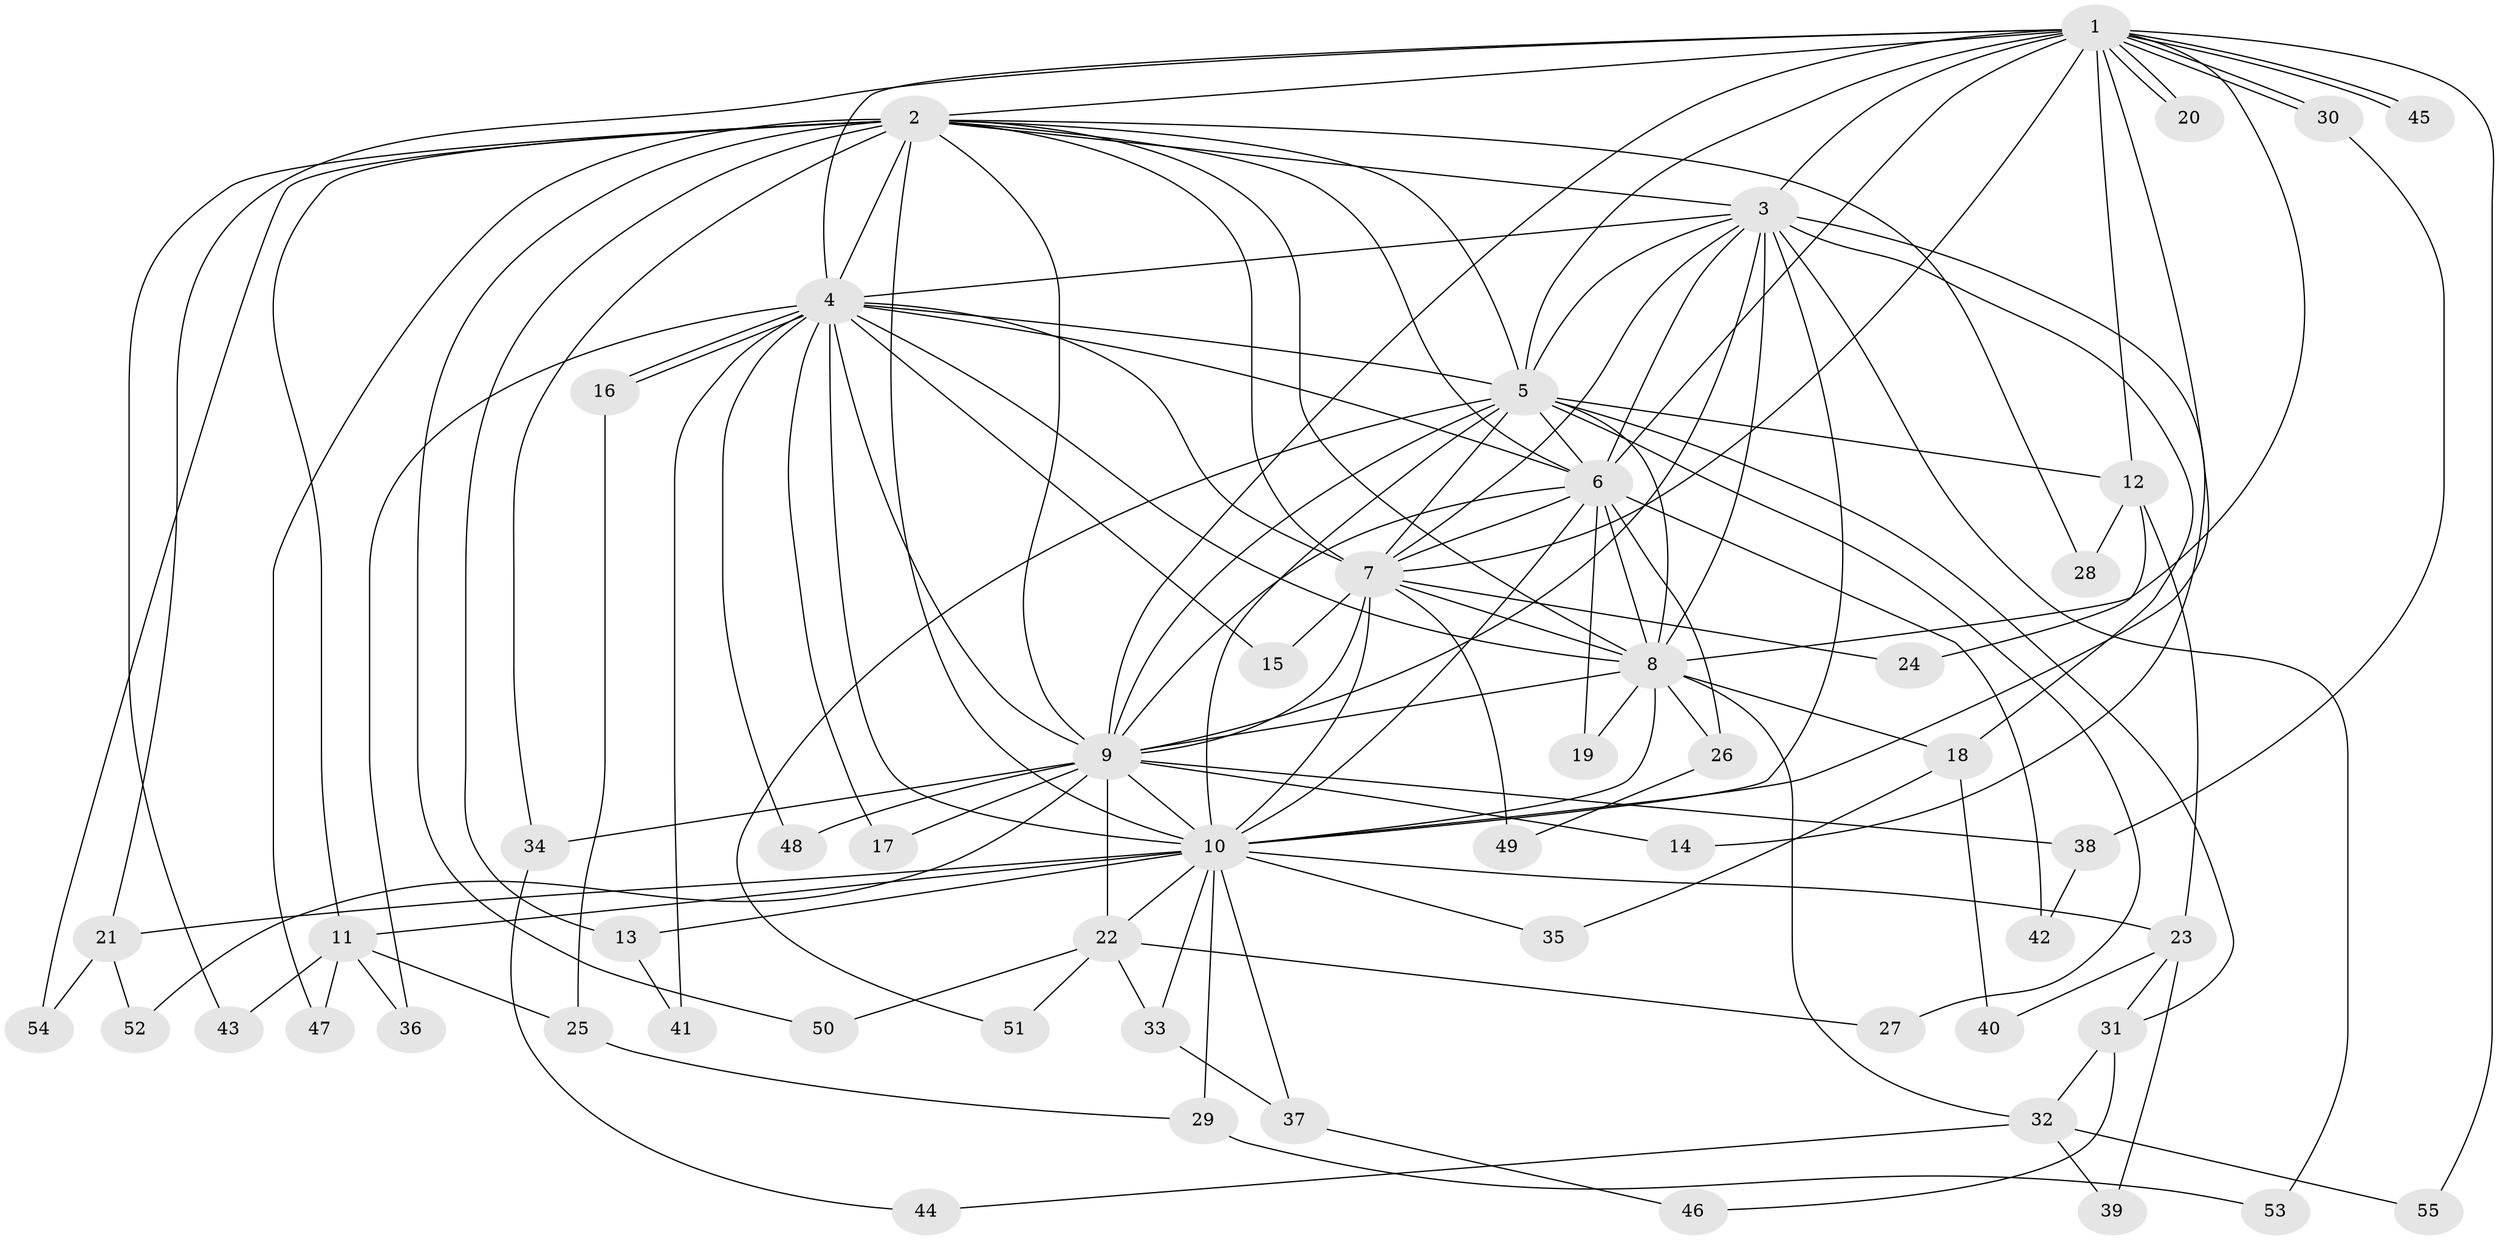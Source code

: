 // Generated by graph-tools (version 1.1) at 2025/10/02/27/25 16:10:57]
// undirected, 55 vertices, 135 edges
graph export_dot {
graph [start="1"]
  node [color=gray90,style=filled];
  1;
  2;
  3;
  4;
  5;
  6;
  7;
  8;
  9;
  10;
  11;
  12;
  13;
  14;
  15;
  16;
  17;
  18;
  19;
  20;
  21;
  22;
  23;
  24;
  25;
  26;
  27;
  28;
  29;
  30;
  31;
  32;
  33;
  34;
  35;
  36;
  37;
  38;
  39;
  40;
  41;
  42;
  43;
  44;
  45;
  46;
  47;
  48;
  49;
  50;
  51;
  52;
  53;
  54;
  55;
  1 -- 2;
  1 -- 3;
  1 -- 4;
  1 -- 5;
  1 -- 6;
  1 -- 7;
  1 -- 8;
  1 -- 9;
  1 -- 10;
  1 -- 12;
  1 -- 20;
  1 -- 20;
  1 -- 21;
  1 -- 30;
  1 -- 30;
  1 -- 45;
  1 -- 45;
  1 -- 55;
  2 -- 3;
  2 -- 4;
  2 -- 5;
  2 -- 6;
  2 -- 7;
  2 -- 8;
  2 -- 9;
  2 -- 10;
  2 -- 11;
  2 -- 13;
  2 -- 28;
  2 -- 34;
  2 -- 43;
  2 -- 47;
  2 -- 50;
  2 -- 54;
  3 -- 4;
  3 -- 5;
  3 -- 6;
  3 -- 7;
  3 -- 8;
  3 -- 9;
  3 -- 10;
  3 -- 14;
  3 -- 18;
  3 -- 53;
  4 -- 5;
  4 -- 6;
  4 -- 7;
  4 -- 8;
  4 -- 9;
  4 -- 10;
  4 -- 15;
  4 -- 16;
  4 -- 16;
  4 -- 17;
  4 -- 36;
  4 -- 41;
  4 -- 48;
  5 -- 6;
  5 -- 7;
  5 -- 8;
  5 -- 9;
  5 -- 10;
  5 -- 12;
  5 -- 27;
  5 -- 31;
  5 -- 51;
  6 -- 7;
  6 -- 8;
  6 -- 9;
  6 -- 10;
  6 -- 19;
  6 -- 26;
  6 -- 42;
  7 -- 8;
  7 -- 9;
  7 -- 10;
  7 -- 15;
  7 -- 24;
  7 -- 49;
  8 -- 9;
  8 -- 10;
  8 -- 18;
  8 -- 19;
  8 -- 26;
  8 -- 32;
  9 -- 10;
  9 -- 14;
  9 -- 17;
  9 -- 22;
  9 -- 34;
  9 -- 38;
  9 -- 48;
  9 -- 52;
  10 -- 11;
  10 -- 13;
  10 -- 21;
  10 -- 22;
  10 -- 23;
  10 -- 29;
  10 -- 33;
  10 -- 35;
  10 -- 37;
  11 -- 25;
  11 -- 36;
  11 -- 43;
  11 -- 47;
  12 -- 23;
  12 -- 24;
  12 -- 28;
  13 -- 41;
  16 -- 25;
  18 -- 35;
  18 -- 40;
  21 -- 52;
  21 -- 54;
  22 -- 27;
  22 -- 33;
  22 -- 50;
  22 -- 51;
  23 -- 31;
  23 -- 39;
  23 -- 40;
  25 -- 29;
  26 -- 49;
  29 -- 53;
  30 -- 38;
  31 -- 32;
  31 -- 46;
  32 -- 39;
  32 -- 44;
  32 -- 55;
  33 -- 37;
  34 -- 44;
  37 -- 46;
  38 -- 42;
}
